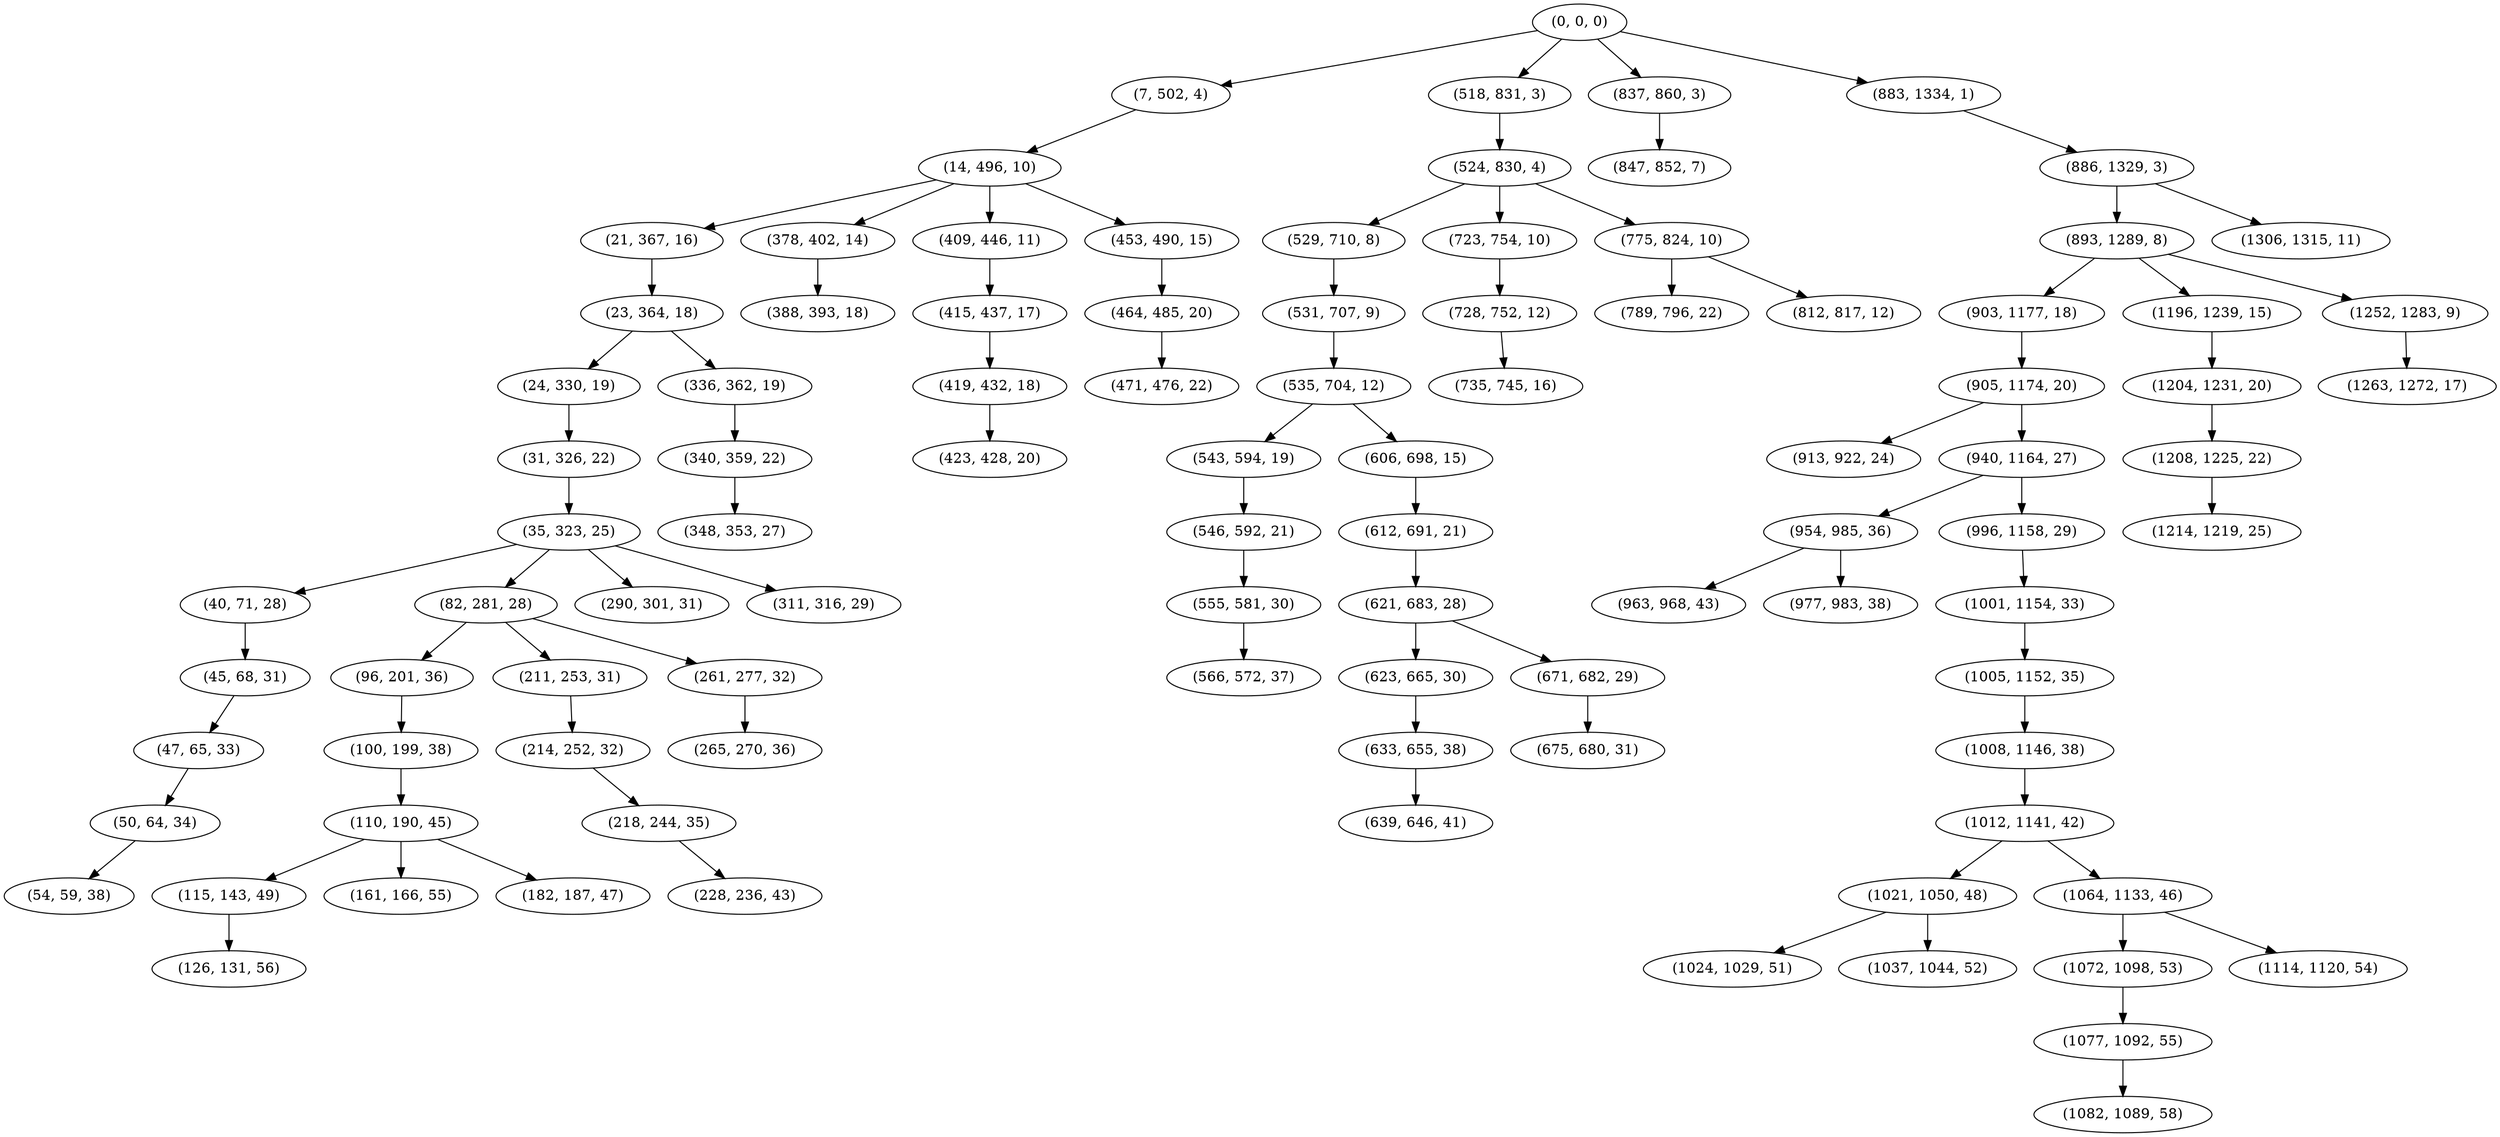digraph tree {
    "(0, 0, 0)";
    "(7, 502, 4)";
    "(14, 496, 10)";
    "(21, 367, 16)";
    "(23, 364, 18)";
    "(24, 330, 19)";
    "(31, 326, 22)";
    "(35, 323, 25)";
    "(40, 71, 28)";
    "(45, 68, 31)";
    "(47, 65, 33)";
    "(50, 64, 34)";
    "(54, 59, 38)";
    "(82, 281, 28)";
    "(96, 201, 36)";
    "(100, 199, 38)";
    "(110, 190, 45)";
    "(115, 143, 49)";
    "(126, 131, 56)";
    "(161, 166, 55)";
    "(182, 187, 47)";
    "(211, 253, 31)";
    "(214, 252, 32)";
    "(218, 244, 35)";
    "(228, 236, 43)";
    "(261, 277, 32)";
    "(265, 270, 36)";
    "(290, 301, 31)";
    "(311, 316, 29)";
    "(336, 362, 19)";
    "(340, 359, 22)";
    "(348, 353, 27)";
    "(378, 402, 14)";
    "(388, 393, 18)";
    "(409, 446, 11)";
    "(415, 437, 17)";
    "(419, 432, 18)";
    "(423, 428, 20)";
    "(453, 490, 15)";
    "(464, 485, 20)";
    "(471, 476, 22)";
    "(518, 831, 3)";
    "(524, 830, 4)";
    "(529, 710, 8)";
    "(531, 707, 9)";
    "(535, 704, 12)";
    "(543, 594, 19)";
    "(546, 592, 21)";
    "(555, 581, 30)";
    "(566, 572, 37)";
    "(606, 698, 15)";
    "(612, 691, 21)";
    "(621, 683, 28)";
    "(623, 665, 30)";
    "(633, 655, 38)";
    "(639, 646, 41)";
    "(671, 682, 29)";
    "(675, 680, 31)";
    "(723, 754, 10)";
    "(728, 752, 12)";
    "(735, 745, 16)";
    "(775, 824, 10)";
    "(789, 796, 22)";
    "(812, 817, 12)";
    "(837, 860, 3)";
    "(847, 852, 7)";
    "(883, 1334, 1)";
    "(886, 1329, 3)";
    "(893, 1289, 8)";
    "(903, 1177, 18)";
    "(905, 1174, 20)";
    "(913, 922, 24)";
    "(940, 1164, 27)";
    "(954, 985, 36)";
    "(963, 968, 43)";
    "(977, 983, 38)";
    "(996, 1158, 29)";
    "(1001, 1154, 33)";
    "(1005, 1152, 35)";
    "(1008, 1146, 38)";
    "(1012, 1141, 42)";
    "(1021, 1050, 48)";
    "(1024, 1029, 51)";
    "(1037, 1044, 52)";
    "(1064, 1133, 46)";
    "(1072, 1098, 53)";
    "(1077, 1092, 55)";
    "(1082, 1089, 58)";
    "(1114, 1120, 54)";
    "(1196, 1239, 15)";
    "(1204, 1231, 20)";
    "(1208, 1225, 22)";
    "(1214, 1219, 25)";
    "(1252, 1283, 9)";
    "(1263, 1272, 17)";
    "(1306, 1315, 11)";
    "(0, 0, 0)" -> "(7, 502, 4)";
    "(0, 0, 0)" -> "(518, 831, 3)";
    "(0, 0, 0)" -> "(837, 860, 3)";
    "(0, 0, 0)" -> "(883, 1334, 1)";
    "(7, 502, 4)" -> "(14, 496, 10)";
    "(14, 496, 10)" -> "(21, 367, 16)";
    "(14, 496, 10)" -> "(378, 402, 14)";
    "(14, 496, 10)" -> "(409, 446, 11)";
    "(14, 496, 10)" -> "(453, 490, 15)";
    "(21, 367, 16)" -> "(23, 364, 18)";
    "(23, 364, 18)" -> "(24, 330, 19)";
    "(23, 364, 18)" -> "(336, 362, 19)";
    "(24, 330, 19)" -> "(31, 326, 22)";
    "(31, 326, 22)" -> "(35, 323, 25)";
    "(35, 323, 25)" -> "(40, 71, 28)";
    "(35, 323, 25)" -> "(82, 281, 28)";
    "(35, 323, 25)" -> "(290, 301, 31)";
    "(35, 323, 25)" -> "(311, 316, 29)";
    "(40, 71, 28)" -> "(45, 68, 31)";
    "(45, 68, 31)" -> "(47, 65, 33)";
    "(47, 65, 33)" -> "(50, 64, 34)";
    "(50, 64, 34)" -> "(54, 59, 38)";
    "(82, 281, 28)" -> "(96, 201, 36)";
    "(82, 281, 28)" -> "(211, 253, 31)";
    "(82, 281, 28)" -> "(261, 277, 32)";
    "(96, 201, 36)" -> "(100, 199, 38)";
    "(100, 199, 38)" -> "(110, 190, 45)";
    "(110, 190, 45)" -> "(115, 143, 49)";
    "(110, 190, 45)" -> "(161, 166, 55)";
    "(110, 190, 45)" -> "(182, 187, 47)";
    "(115, 143, 49)" -> "(126, 131, 56)";
    "(211, 253, 31)" -> "(214, 252, 32)";
    "(214, 252, 32)" -> "(218, 244, 35)";
    "(218, 244, 35)" -> "(228, 236, 43)";
    "(261, 277, 32)" -> "(265, 270, 36)";
    "(336, 362, 19)" -> "(340, 359, 22)";
    "(340, 359, 22)" -> "(348, 353, 27)";
    "(378, 402, 14)" -> "(388, 393, 18)";
    "(409, 446, 11)" -> "(415, 437, 17)";
    "(415, 437, 17)" -> "(419, 432, 18)";
    "(419, 432, 18)" -> "(423, 428, 20)";
    "(453, 490, 15)" -> "(464, 485, 20)";
    "(464, 485, 20)" -> "(471, 476, 22)";
    "(518, 831, 3)" -> "(524, 830, 4)";
    "(524, 830, 4)" -> "(529, 710, 8)";
    "(524, 830, 4)" -> "(723, 754, 10)";
    "(524, 830, 4)" -> "(775, 824, 10)";
    "(529, 710, 8)" -> "(531, 707, 9)";
    "(531, 707, 9)" -> "(535, 704, 12)";
    "(535, 704, 12)" -> "(543, 594, 19)";
    "(535, 704, 12)" -> "(606, 698, 15)";
    "(543, 594, 19)" -> "(546, 592, 21)";
    "(546, 592, 21)" -> "(555, 581, 30)";
    "(555, 581, 30)" -> "(566, 572, 37)";
    "(606, 698, 15)" -> "(612, 691, 21)";
    "(612, 691, 21)" -> "(621, 683, 28)";
    "(621, 683, 28)" -> "(623, 665, 30)";
    "(621, 683, 28)" -> "(671, 682, 29)";
    "(623, 665, 30)" -> "(633, 655, 38)";
    "(633, 655, 38)" -> "(639, 646, 41)";
    "(671, 682, 29)" -> "(675, 680, 31)";
    "(723, 754, 10)" -> "(728, 752, 12)";
    "(728, 752, 12)" -> "(735, 745, 16)";
    "(775, 824, 10)" -> "(789, 796, 22)";
    "(775, 824, 10)" -> "(812, 817, 12)";
    "(837, 860, 3)" -> "(847, 852, 7)";
    "(883, 1334, 1)" -> "(886, 1329, 3)";
    "(886, 1329, 3)" -> "(893, 1289, 8)";
    "(886, 1329, 3)" -> "(1306, 1315, 11)";
    "(893, 1289, 8)" -> "(903, 1177, 18)";
    "(893, 1289, 8)" -> "(1196, 1239, 15)";
    "(893, 1289, 8)" -> "(1252, 1283, 9)";
    "(903, 1177, 18)" -> "(905, 1174, 20)";
    "(905, 1174, 20)" -> "(913, 922, 24)";
    "(905, 1174, 20)" -> "(940, 1164, 27)";
    "(940, 1164, 27)" -> "(954, 985, 36)";
    "(940, 1164, 27)" -> "(996, 1158, 29)";
    "(954, 985, 36)" -> "(963, 968, 43)";
    "(954, 985, 36)" -> "(977, 983, 38)";
    "(996, 1158, 29)" -> "(1001, 1154, 33)";
    "(1001, 1154, 33)" -> "(1005, 1152, 35)";
    "(1005, 1152, 35)" -> "(1008, 1146, 38)";
    "(1008, 1146, 38)" -> "(1012, 1141, 42)";
    "(1012, 1141, 42)" -> "(1021, 1050, 48)";
    "(1012, 1141, 42)" -> "(1064, 1133, 46)";
    "(1021, 1050, 48)" -> "(1024, 1029, 51)";
    "(1021, 1050, 48)" -> "(1037, 1044, 52)";
    "(1064, 1133, 46)" -> "(1072, 1098, 53)";
    "(1064, 1133, 46)" -> "(1114, 1120, 54)";
    "(1072, 1098, 53)" -> "(1077, 1092, 55)";
    "(1077, 1092, 55)" -> "(1082, 1089, 58)";
    "(1196, 1239, 15)" -> "(1204, 1231, 20)";
    "(1204, 1231, 20)" -> "(1208, 1225, 22)";
    "(1208, 1225, 22)" -> "(1214, 1219, 25)";
    "(1252, 1283, 9)" -> "(1263, 1272, 17)";
}

